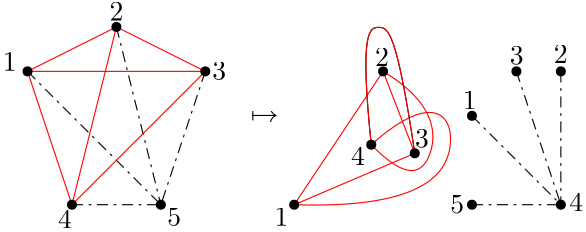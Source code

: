 <?xml version="1.0"?>
<!DOCTYPE ipe SYSTEM "ipe.dtd">
<ipe version="70206" creator="Ipe 7.2.7">
<info created="D:20190610160109" modified="D:20190610160109"/>
<ipestyle name="basic">
<symbol name="arrow/arc(spx)">
<path stroke="sym-stroke" fill="sym-stroke" pen="sym-pen">
0 0 m
-1 0.333 l
-1 -0.333 l
h
</path>
</symbol>
<symbol name="arrow/farc(spx)">
<path stroke="sym-stroke" fill="white" pen="sym-pen">
0 0 m
-1 0.333 l
-1 -0.333 l
h
</path>
</symbol>
<symbol name="arrow/ptarc(spx)">
<path stroke="sym-stroke" fill="sym-stroke" pen="sym-pen">
0 0 m
-1 0.333 l
-0.8 0 l
-1 -0.333 l
h
</path>
</symbol>
<symbol name="arrow/fptarc(spx)">
<path stroke="sym-stroke" fill="white" pen="sym-pen">
0 0 m
-1 0.333 l
-0.8 0 l
-1 -0.333 l
h
</path>
</symbol>
<symbol name="mark/circle(sx)" transformations="translations">
<path fill="sym-stroke">
0.6 0 0 0.6 0 0 e
0.4 0 0 0.4 0 0 e
</path>
</symbol>
<symbol name="mark/disk(sx)" transformations="translations">
<path fill="sym-stroke">
0.6 0 0 0.6 0 0 e
</path>
</symbol>
<symbol name="mark/fdisk(sfx)" transformations="translations">
<group>
<path fill="sym-fill">
0.5 0 0 0.5 0 0 e
</path>
<path fill="sym-stroke" fillrule="eofill">
0.6 0 0 0.6 0 0 e
0.4 0 0 0.4 0 0 e
</path>
</group>
</symbol>
<symbol name="mark/box(sx)" transformations="translations">
<path fill="sym-stroke" fillrule="eofill">
-0.6 -0.6 m
0.6 -0.6 l
0.6 0.6 l
-0.6 0.6 l
h
-0.4 -0.4 m
0.4 -0.4 l
0.4 0.4 l
-0.4 0.4 l
h
</path>
</symbol>
<symbol name="mark/square(sx)" transformations="translations">
<path fill="sym-stroke">
-0.6 -0.6 m
0.6 -0.6 l
0.6 0.6 l
-0.6 0.6 l
h
</path>
</symbol>
<symbol name="mark/fsquare(sfx)" transformations="translations">
<group>
<path fill="sym-fill">
-0.5 -0.5 m
0.5 -0.5 l
0.5 0.5 l
-0.5 0.5 l
h
</path>
<path fill="sym-stroke" fillrule="eofill">
-0.6 -0.6 m
0.6 -0.6 l
0.6 0.6 l
-0.6 0.6 l
h
-0.4 -0.4 m
0.4 -0.4 l
0.4 0.4 l
-0.4 0.4 l
h
</path>
</group>
</symbol>
<symbol name="mark/cross(sx)" transformations="translations">
<group>
<path fill="sym-stroke">
-0.43 -0.57 m
0.57 0.43 l
0.43 0.57 l
-0.57 -0.43 l
h
</path>
<path fill="sym-stroke">
-0.43 0.57 m
0.57 -0.43 l
0.43 -0.57 l
-0.57 0.43 l
h
</path>
</group>
</symbol>
<symbol name="arrow/fnormal(spx)">
<path stroke="sym-stroke" fill="white" pen="sym-pen">
0 0 m
-1 0.333 l
-1 -0.333 l
h
</path>
</symbol>
<symbol name="arrow/pointed(spx)">
<path stroke="sym-stroke" fill="sym-stroke" pen="sym-pen">
0 0 m
-1 0.333 l
-0.8 0 l
-1 -0.333 l
h
</path>
</symbol>
<symbol name="arrow/fpointed(spx)">
<path stroke="sym-stroke" fill="white" pen="sym-pen">
0 0 m
-1 0.333 l
-0.8 0 l
-1 -0.333 l
h
</path>
</symbol>
<symbol name="arrow/linear(spx)">
<path stroke="sym-stroke" pen="sym-pen">
-1 0.333 m
0 0 l
-1 -0.333 l
</path>
</symbol>
<symbol name="arrow/fdouble(spx)">
<path stroke="sym-stroke" fill="white" pen="sym-pen">
0 0 m
-1 0.333 l
-1 -0.333 l
h
-1 0 m
-2 0.333 l
-2 -0.333 l
h
</path>
</symbol>
<symbol name="arrow/double(spx)">
<path stroke="sym-stroke" fill="sym-stroke" pen="sym-pen">
0 0 m
-1 0.333 l
-1 -0.333 l
h
-1 0 m
-2 0.333 l
-2 -0.333 l
h
</path>
</symbol>
<pen name="heavier" value="0.8"/>
<pen name="fat" value="1.2"/>
<pen name="ultrafat" value="2"/>
<symbolsize name="large" value="5"/>
<symbolsize name="small" value="2"/>
<symbolsize name="tiny" value="1.1"/>
<arrowsize name="large" value="10"/>
<arrowsize name="small" value="5"/>
<arrowsize name="tiny" value="3"/>
<color name="red" value="1 0 0"/>
<color name="green" value="0 1 0"/>
<color name="blue" value="0 0 1"/>
<color name="yellow" value="1 1 0"/>
<color name="orange" value="1 0.647 0"/>
<color name="gold" value="1 0.843 0"/>
<color name="purple" value="0.627 0.125 0.941"/>
<color name="gray" value="0.745"/>
<color name="brown" value="0.647 0.165 0.165"/>
<color name="navy" value="0 0 0.502"/>
<color name="pink" value="1 0.753 0.796"/>
<color name="seagreen" value="0.18 0.545 0.341"/>
<color name="turquoise" value="0.251 0.878 0.816"/>
<color name="violet" value="0.933 0.51 0.933"/>
<color name="darkblue" value="0 0 0.545"/>
<color name="darkcyan" value="0 0.545 0.545"/>
<color name="darkgray" value="0.663"/>
<color name="darkgreen" value="0 0.392 0"/>
<color name="darkmagenta" value="0.545 0 0.545"/>
<color name="darkorange" value="1 0.549 0"/>
<color name="darkred" value="0.545 0 0"/>
<color name="lightblue" value="0.678 0.847 0.902"/>
<color name="lightcyan" value="0.878 1 1"/>
<color name="lightgray" value="0.827"/>
<color name="lightgreen" value="0.565 0.933 0.565"/>
<color name="lightyellow" value="1 1 0.878"/>
<dashstyle name="dashed" value="[4] 0"/>
<dashstyle name="dotted" value="[1 3] 0"/>
<dashstyle name="dash dotted" value="[4 2 1 2] 0"/>
<dashstyle name="dash dot dotted" value="[4 2 1 2 1 2] 0"/>
<textsize name="large" value="\large"/>
<textsize name="Large" value="\Large"/>
<textsize name="LARGE" value="\LARGE"/>
<textsize name="huge" value="\huge"/>
<textsize name="Huge" value="\Huge"/>
<textsize name="small" value="\small"/>
<textsize name="footnote" value="\footnotesize"/>
<textsize name="tiny" value="\tiny"/>
<textstyle name="center" begin="\begin{center}" end="\end{center}"/>
<textstyle name="itemize" begin="\begin{itemize}" end="\end{itemize}"/>
<textstyle name="item" begin="\begin{itemize}\item{}" end="\end{itemize}"/>
<gridsize name="4 pts" value="4"/>
<gridsize name="8 pts (~3 mm)" value="8"/>
<gridsize name="16 pts (~6 mm)" value="16"/>
<gridsize name="32 pts (~12 mm)" value="32"/>
<gridsize name="10 pts (~3.5 mm)" value="10"/>
<gridsize name="20 pts (~7 mm)" value="20"/>
<gridsize name="14 pts (~5 mm)" value="14"/>
<gridsize name="28 pts (~10 mm)" value="28"/>
<gridsize name="56 pts (~20 mm)" value="56"/>
<anglesize name="90 deg" value="90"/>
<anglesize name="60 deg" value="60"/>
<anglesize name="45 deg" value="45"/>
<anglesize name="30 deg" value="30"/>
<anglesize name="22.5 deg" value="22.5"/>
<opacity name="10%" value="0.1"/>
<opacity name="30%" value="0.3"/>
<opacity name="50%" value="0.5"/>
<opacity name="75%" value="0.75"/>
<tiling name="falling" angle="-60" step="4" width="1"/>
<tiling name="rising" angle="30" step="4" width="1"/>
</ipestyle>
<page>
<layer name="alpha"/>
<view layers="alpha" active="alpha"/>
<use layer="alpha" name="mark/disk(sx)" pos="240 384" size="normal" stroke="black"/>
<path stroke="red">
192 432 m
208 384 l
208 384 l
</path>
<path stroke="black" dash="dash dotted">
192 432 m
240 384 l
</path>
<path stroke="red">
192 432 m
224 448 l
</path>
<path stroke="red">
192 432 m
256 432 l
</path>
<path stroke="red">
224 448 m
208 384 l
</path>
<path stroke="black" dash="dash dotted">
224 448 m
240 384 l
</path>
<path stroke="red">
224 448 m
256 432 l
</path>
<path stroke="black" dash="dash dotted">
256 432 m
240 384 l
</path>
<path stroke="red">
256 432 m
208 384 l
</path>
<path stroke="black" dash="dash dotted">
208 384 m
240 384 l
</path>
<text matrix="1 0 0 1 -8.90858 0.207176" transformations="translations" pos="192 432" stroke="black" type="label" width="4.981" height="6.42" depth="0" valign="baseline">1</text>
<text matrix="1 0 0 1 -2.48611 2.27894" transformations="translations" pos="224 448" stroke="black" type="label" width="4.981" height="6.42" depth="0" valign="baseline">2</text>
<text matrix="1 0 0 1 2.48611 -3.10764" transformations="translations" pos="256 432" stroke="black" type="label" width="4.981" height="6.42" depth="0" valign="baseline">3</text>
<text matrix="1 0 0 1 -5.04602 -8.46947" transformations="translations" pos="208 384" stroke="black" type="label" width="4.981" height="6.42" depth="0" valign="baseline">4</text>
<text matrix="1 0 0 1 2.27894 -7.66552" transformations="translations" pos="240 384" stroke="black" type="label" width="4.981" height="6.42" depth="0" valign="baseline">5</text>
<text matrix="1 0 0 1 -6.42246 9.94446" transformations="translations" pos="278.78 403.834" stroke="black" type="label" width="9.963" height="3.655" depth="0" valign="baseline">$\mapsto$</text>
<path stroke="red">
320 432 m
288 384 l
</path>
<path stroke="red">
320 432 m
331.405 402.524 l
</path>
<path stroke="red">
331.405 402.524 m
288 384 l
</path>
<path stroke="red">
315.746 405.601 m
328.372 392.607
339.651 397.388
339.16 420.557
320 432 c
</path>
<path stroke="red">
315.746 405.601 m
338.302 425.706
352.768 405.969
332.663 382.555
288 384 c
</path>
<text matrix="1 0 0 1 -7.11019 -7.60055" transformations="translations" pos="288 384" stroke="black" type="label" width="4.981" height="6.42" depth="0" valign="baseline">1</text>
<text matrix="1 0 0 1 -2.90153 1.89715" transformations="translations" pos="320 432" stroke="black" type="label" width="4.981" height="6.42" depth="0" valign="baseline">2</text>
<path stroke="black">
315.746 405.601 m
311.463 446.759
318.818 449.022
324.853 446.57
331.405 402.524 c
</path>
<path stroke="red">
315.746 405.601 m
311.463 446.759
318.818 449.022
324.853 446.57
331.405 402.524 c
</path>
<text matrix="1 0 0 1 0.0942996 1.98029" transformations="translations" pos="331.405 402.524" stroke="black" type="label" width="4.981" height="6.42" depth="0" valign="baseline">3</text>
<text matrix="1 0 0 1 -7.26107 -7.26107" transformations="translations" pos="315.746 405.601" stroke="black" type="label" width="4.981" height="6.42" depth="0" valign="baseline">4</text>
<use name="mark/disk(sx)" pos="352 384" size="normal" stroke="black"/>
<use name="mark/disk(sx)" pos="384 384" size="normal" stroke="black"/>
<use name="mark/disk(sx)" pos="352 416" size="normal" stroke="black"/>
<use name="mark/disk(sx)" pos="368 432" size="normal" stroke="black"/>
<use name="mark/disk(sx)" pos="384 432" size="normal" stroke="black"/>
<path stroke="black" dash="dash dotted">
352 384 m
384 384 l
</path>
<path stroke="black" dash="dash dotted">
352 416 m
384 384 l
</path>
<path stroke="black" dash="dash dotted">
368 432 m
384 384 l
</path>
<path stroke="black" dash="dash dotted">
384 432 m
384 384 l
</path>
<text matrix="1 0 0 1 3.02796 -2.39049" transformations="translations" pos="384 384" stroke="black" type="label" width="4.981" height="6.42" depth="0" valign="baseline">4</text>
<text matrix="1 0 0 1 -7.80895 -3.18733" transformations="translations" pos="352 384" stroke="black" type="label" width="4.981" height="6.42" depth="0" valign="baseline">5</text>
<text matrix="1 0 0 1 -3.34669 2.39049" transformations="translations" pos="352 416" stroke="black" type="label" width="4.981" height="6.42" depth="0" valign="baseline">1</text>
<text matrix="1 0 0 1 -2.39049 2.39049" transformations="translations" pos="368 432" stroke="black" type="label" width="4.981" height="6.42" depth="0" valign="baseline">3</text>
<text matrix="1 0 0 1 -2.54986 3.02796" transformations="translations" pos="384 432" stroke="black" type="label" width="4.981" height="6.42" depth="0" valign="baseline">2</text>
<use name="mark/disk(sx)" pos="256 432" size="normal" stroke="black"/>
<use name="mark/disk(sx)" pos="208 384" size="normal" stroke="black"/>
<use name="mark/disk(sx)" pos="192 432" size="normal" stroke="black"/>
<use name="mark/disk(sx)" pos="224 448" size="normal" stroke="black"/>
<use name="mark/disk(sx)" pos="320 432" size="normal" stroke="black"/>
<use matrix="1 0 0 1 -20.5952 18.524" name="mark/disk(sx)" pos="352 384" size="normal" stroke="black"/>
<use matrix="1 0 0 1 -36.2543 -10.3987" name="mark/disk(sx)" pos="352 416" size="normal" stroke="black"/>
<use name="mark/disk(sx)" pos="288 384" size="normal" stroke="black"/>
</page>
</ipe>
